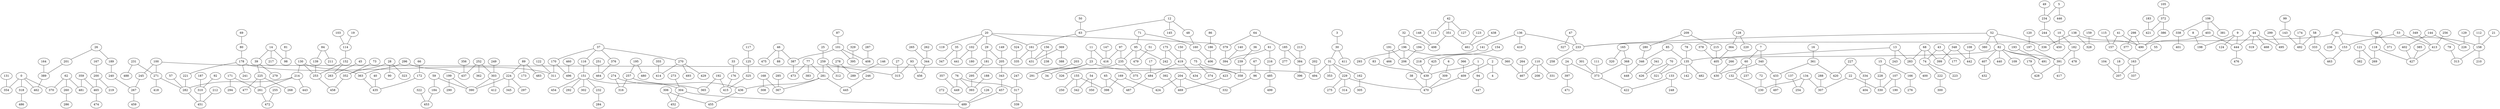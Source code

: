 strict graph G {
0;
1;
2;
3;
4;
5;
6;
7;
8;
9;
10;
11;
12;
13;
14;
15;
16;
17;
18;
19;
20;
21;
22;
23;
24;
25;
26;
27;
28;
29;
30;
31;
32;
33;
34;
35;
36;
37;
38;
39;
40;
41;
42;
43;
44;
45;
46;
47;
48;
49;
50;
51;
52;
53;
54;
55;
56;
57;
58;
59;
60;
61;
62;
63;
64;
65;
66;
67;
68;
69;
70;
71;
72;
73;
74;
75;
76;
77;
78;
79;
80;
81;
82;
83;
84;
85;
86;
87;
88;
89;
90;
91;
92;
93;
94;
95;
96;
97;
98;
99;
100;
101;
102;
103;
104;
105;
106;
107;
108;
109;
110;
111;
112;
113;
114;
115;
116;
117;
118;
119;
120;
121;
122;
123;
124;
125;
126;
127;
128;
129;
130;
131;
132;
133;
134;
135;
136;
137;
138;
139;
140;
141;
142;
143;
144;
145;
146;
147;
148;
149;
150;
151;
152;
153;
154;
155;
156;
157;
158;
159;
160;
161;
162;
163;
164;
165;
166;
167;
168;
169;
170;
171;
172;
173;
174;
175;
176;
177;
178;
179;
180;
181;
182;
183;
184;
185;
186;
187;
188;
189;
190;
191;
192;
193;
194;
195;
196;
197;
198;
199;
200;
201;
202;
203;
204;
205;
206;
207;
208;
209;
210;
211;
212;
213;
214;
215;
216;
217;
218;
219;
220;
221;
222;
223;
224;
225;
226;
227;
228;
229;
230;
231;
232;
233;
234;
235;
236;
237;
238;
239;
240;
241;
242;
243;
244;
245;
246;
247;
248;
249;
250;
251;
252;
253;
254;
255;
256;
257;
258;
259;
260;
261;
262;
263;
264;
265;
266;
267;
268;
269;
270;
271;
272;
273;
274;
275;
276;
277;
278;
279;
280;
281;
282;
283;
284;
285;
286;
287;
288;
289;
290;
291;
292;
293;
294;
295;
296;
297;
298;
299;
300;
301;
302;
303;
304;
305;
306;
307;
308;
309;
310;
311;
312;
313;
314;
315;
316;
317;
318;
319;
320;
321;
322;
323;
324;
325;
326;
327;
328;
329;
330;
331;
332;
333;
334;
335;
336;
337;
338;
339;
340;
341;
342;
343;
344;
345;
346;
347;
348;
349;
350;
351;
352;
353;
354;
355;
356;
357;
358;
359;
360;
361;
362;
363;
364;
365;
366;
367;
368;
369;
370;
371;
372;
373;
374;
375;
376;
377;
378;
379;
380;
381;
382;
383;
384;
385;
386;
387;
388;
389;
390;
391;
392;
393;
394;
395;
396;
397;
398;
399;
400;
401;
402;
403;
404;
405;
406;
407;
408;
409;
410;
411;
412;
413;
414;
415;
416;
417;
418;
419;
420;
421;
422;
423;
424;
425;
426;
427;
428;
429;
430;
431;
432;
433;
434;
435;
436;
437;
438;
439;
440;
441;
442;
443;
444;
445;
446;
447;
448;
449;
450;
451;
452;
453;
454;
455;
456;
457;
458;
459;
460;
461;
462;
463;
464;
465;
466;
467;
468;
469;
470;
471;
472;
473;
474;
475;
476;
477;
478;
479;
480;
481;
482;
483;
484;
485;
486;
487;
488;
489;
490;
491;
492;
493;
494;
495;
496;
497;
498;
499;
77 -- 473;
138 -- 336;
262 -- 344;
58 -- 333;
44 -- 495;
419 -- 484;
14 -- 98;
281 -- 436;
202 -- 494;
0 -- 370;
40 -- 435;
50 -- 63;
36 -- 239;
91 -- 158;
179 -- 428;
61 -- 394;
310 -- 451;
343 -- 457;
1 -- 94;
209 -- 215;
232 -- 284;
73 -- 352;
288 -- 307;
9 -- 444;
214 -- 261;
484 -- 487;
62 -- 370;
82 -- 391;
228 -- 330;
199 -- 390;
247 -- 317;
183 -- 421;
136 -- 410;
225 -- 268;
154 -- 425;
123 -- 461;
156 -- 431;
92 -- 310;
84 -- 211;
191 -- 466;
13 -- 283;
70 -- 426;
11 -- 23;
115 -- 157;
438 -- 461;
158 -- 210;
158 -- 313;
257 -- 436;
340 -- 433;
304 -- 452;
20 -- 119;
384 -- 396;
86 -- 186;
182 -- 478;
252 -- 303;
29 -- 205;
303 -- 412;
13 -- 243;
195 -- 257;
56 -- 118;
155 -- 342;
199 -- 290;
131 -- 354;
70 -- 321;
229 -- 470;
266 -- 430;
281 -- 367;
165 -- 368;
221 -- 282;
82 -- 135;
163 -- 207;
74 -- 222;
355 -- 414;
325 -- 415;
68 -- 283;
3 -- 30;
132 -- 230;
465 -- 474;
5 -- 446;
130 -- 214;
181 -- 295;
352 -- 458;
43 -- 74;
117 -- 125;
261 -- 472;
24 -- 397;
126 -- 489;
298 -- 490;
17 -- 484;
215 -- 405;
385 -- 427;
200 -- 219;
94 -- 447;
235 -- 375;
224 -- 297;
32 -- 196;
101 -- 387;
37 -- 376;
368 -- 373;
45 -- 263;
103 -- 114;
121 -- 382;
22 -- 307;
28 -- 90;
152 -- 253;
272 -- 489;
111 -- 373;
5 -- 234;
15 -- 166;
203 -- 291;
8 -- 198;
81 -- 98;
178 -- 221;
397 -- 471;
304 -- 489;
108 -- 442;
359 -- 481;
460 -- 496;
169 -- 424;
102 -- 441;
233 -- 258;
99 -- 143;
18 -- 207;
299 -- 495;
62 -- 260;
160 -- 406;
235 -- 326;
209 -- 280;
175 -- 242;
436 -- 455;
249 -- 303;
194 -- 206;
387 -- 473;
26 -- 201;
147 -- 416;
225 -- 261;
35 -- 441;
351 -- 498;
259 -- 315;
82 -- 440;
338 -- 401;
196 -- 206;
44 -- 468;
351 -- 461;
444 -- 476;
361 -- 420;
222 -- 300;
15 -- 228;
77 -- 383;
278 -- 312;
91 -- 233;
30 -- 31;
138 -- 490;
128 -- 220;
175 -- 419;
67 -- 96;
53 -- 153;
53 -- 413;
391 -- 428;
106 -- 403;
80 -- 178;
0 -- 318;
253 -- 458;
192 -- 365;
130 -- 363;
85 -- 346;
206 -- 439;
21 -- 158;
146 -- 289;
89 -- 173;
1 -- 439;
14 -- 39;
188 -- 393;
101 -- 395;
200 -- 465;
28 -- 352;
20 -- 102;
274 -- 316;
39 -- 225;
75 -- 358;
135 -- 142;
379 -- 394;
91 -- 153;
12 -- 48;
65 -- 487;
96 -- 332;
47 -- 327;
252 -- 437;
2 -- 4;
46 -- 88;
118 -- 427;
164 -- 389;
178 -- 241;
439 -- 470;
155 -- 250;
78 -- 135;
159 -- 328;
24 -- 373;
44 -- 444;
10 -- 450;
52 -- 82;
363 -- 435;
270 -- 493;
274 -- 365;
54 -- 350;
46 -- 475;
82 -- 109;
75 -- 374;
403 -- 444;
37 -- 116;
329 -- 395;
334 -- 404;
296 -- 363;
306 -- 452;
201 -- 389;
425 -- 439;
38 -- 470;
56 -- 371;
303 -- 390;
205 -- 343;
318 -- 486;
252 -- 362;
193 -- 491;
12 -- 145;
214 -- 282;
65 -- 398;
281 -- 445;
121 -- 269;
150 -- 419;
204 -- 469;
369 -- 388;
95 -- 235;
76 -- 393;
333 -- 463;
110 -- 467;
170 -- 311;
178 -- 311;
120 -- 197;
212 -- 451;
368 -- 448;
97 -- 235;
196 -- 360;
306 -- 455;
32 -- 498;
346 -- 448;
282 -- 451;
52 -- 336;
76 -- 317;
151 -- 304;
135 -- 482;
322 -- 453;
161 -- 335;
256 -- 413;
139 -- 253;
84 -- 139;
152 -- 263;
216 -- 485;
255 -- 472;
9 -- 124;
218 -- 439;
349 -- 413;
87 -- 101;
136 -- 141;
168 -- 367;
52 -- 380;
134 -- 230;
59 -- 390;
153 -- 463;
155 -- 398;
324 -- 335;
110 -- 208;
9 -- 198;
25 -- 259;
42 -- 127;
369 -- 431;
348 -- 442;
134 -- 307;
259 -- 312;
60 -- 237;
130 -- 253;
340 -- 430;
227 -- 334;
344 -- 456;
118 -- 269;
163 -- 337;
41 -- 490;
7 -- 60;
136 -- 233;
317 -- 339;
37 -- 170;
64 -- 379;
116 -- 151;
133 -- 248;
60 -- 132;
23 -- 34;
66 -- 172;
83 -- 439;
378 -- 405;
419 -- 434;
30 -- 411;
6 -- 309;
125 -- 325;
204 -- 332;
68 -- 74;
156 -- 238;
79 -- 313;
55 -- 163;
260 -- 286;
170 -- 496;
85 -- 135;
13 -- 405;
7 -- 340;
42 -- 113;
162 -- 305;
135 -- 321;
273 -- 304;
167 -- 200;
77 -- 281;
257 -- 316;
134 -- 254;
106 -- 338;
114 -- 152;
95 -- 479;
37 -- 270;
106 -- 381;
133 -- 422;
107 -- 330;
234 -- 244;
51 -- 479;
296 -- 437;
31 -- 353;
309 -- 470;
22 -- 330;
0 -- 462;
259 -- 281;
161 -- 431;
185 -- 277;
10 -- 182;
61 -- 216;
48 -- 160;
62 -- 481;
19 -- 114;
31 -- 229;
485 -- 499;
0 -- 354;
270 -- 414;
298 -- 377;
12 -- 63;
39 -- 279;
270 -- 429;
151 -- 232;
151 -- 302;
280 -- 346;
76 -- 449;
157 -- 163;
227 -- 420;
52 -- 233;
93 -- 456;
171 -- 261;
143 -- 492;
192 -- 415;
457 -- 489;
82 -- 407;
166 -- 276;
239 -- 358;
265 -- 344;
16 -- 361;
364 -- 405;
41 -- 157;
33 -- 176;
386 -- 490;
58 -- 492;
182 -- 391;
82 -- 491;
43 -- 177;
47 -- 233;
224 -- 345;
245 -- 267;
151 -- 292;
101 -- 408;
57 -- 282;
231 -- 271;
240 -- 267;
64 -- 185;
285 -- 367;
171 -- 294;
389 -- 462;
112 -- 158;
100 -- 271;
71 -- 95;
31 -- 162;
287 -- 408;
196 -- 293;
403 -- 490;
105 -- 372;
283 -- 400;
20 -- 161;
129 -- 226;
267 -- 459;
35 -- 347;
165 -- 320;
356 -- 437;
100 -- 245;
74 -- 223;
187 -- 310;
95 -- 242;
100 -- 494;
189 -- 240;
176 -- 415;
231 -- 488;
271 -- 282;
68 -- 399;
14 -- 217;
137 -- 254;
213 -- 384;
144 -- 226;
376 -- 464;
195 -- 480;
20 -- 379;
29 -- 181;
224 -- 390;
141 -- 218;
348 -- 399;
172 -- 435;
122 -- 311;
23 -- 358;
97 -- 416;
391 -- 417;
104 -- 207;
27 -- 315;
54 -- 342;
59 -- 184;
169 -- 398;
204 -- 424;
229 -- 314;
341 -- 426;
138 -- 328;
89 -- 224;
151 -- 454;
229 -- 275;
409 -- 470;
63 -- 161;
46 -- 387;
102 -- 180;
168 -- 308;
11 -- 416;
197 -- 391;
91 -- 236;
89 -- 483;
301 -- 373;
93 -- 315;
246 -- 445;
413 -- 427;
225 -- 477;
251 -- 464;
405 -- 430;
31 -- 494;
214 -- 443;
295 -- 393;
174 -- 492;
71 -- 160;
360 -- 467;
433 -- 497;
402 -- 427;
264 -- 467;
140 -- 394;
278 -- 289;
373 -- 422;
20 -- 29;
392 -- 469;
191 -- 206;
148 -- 498;
366 -- 409;
185 -- 384;
361 -- 433;
149 -- 205;
2 -- 409;
49 -- 234;
44 -- 319;
423 -- 469;
107 -- 190;
372 -- 421;
28 -- 323;
244 -- 450;
144 -- 402;
407 -- 432;
26 -- 189;
42 -- 351;
184 -- 453;
271 -- 418;
372 -- 386;
357 -- 449;
128 -- 364;
186 -- 406;
69 -- 80;
72 -- 230;
23 -- 291;
110 -- 331;
359 -- 465;
}
